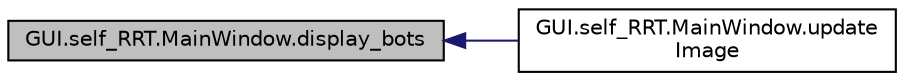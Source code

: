 digraph "GUI.self_RRT.MainWindow.display_bots"
{
 // INTERACTIVE_SVG=YES
  edge [fontname="Helvetica",fontsize="10",labelfontname="Helvetica",labelfontsize="10"];
  node [fontname="Helvetica",fontsize="10",shape=record];
  rankdir="LR";
  Node1 [label="GUI.self_RRT.MainWindow.display_bots",height=0.2,width=0.4,color="black", fillcolor="grey75", style="filled", fontcolor="black"];
  Node1 -> Node2 [dir="back",color="midnightblue",fontsize="10",style="solid",fontname="Helvetica"];
  Node2 [label="GUI.self_RRT.MainWindow.update\lImage",height=0.2,width=0.4,color="black", fillcolor="white", style="filled",URL="$d6/dc8/class_g_u_i_1_1self___r_r_t_1_1_main_window.html#a84619e737131300c9dcd7b9470db41a6"];
}
